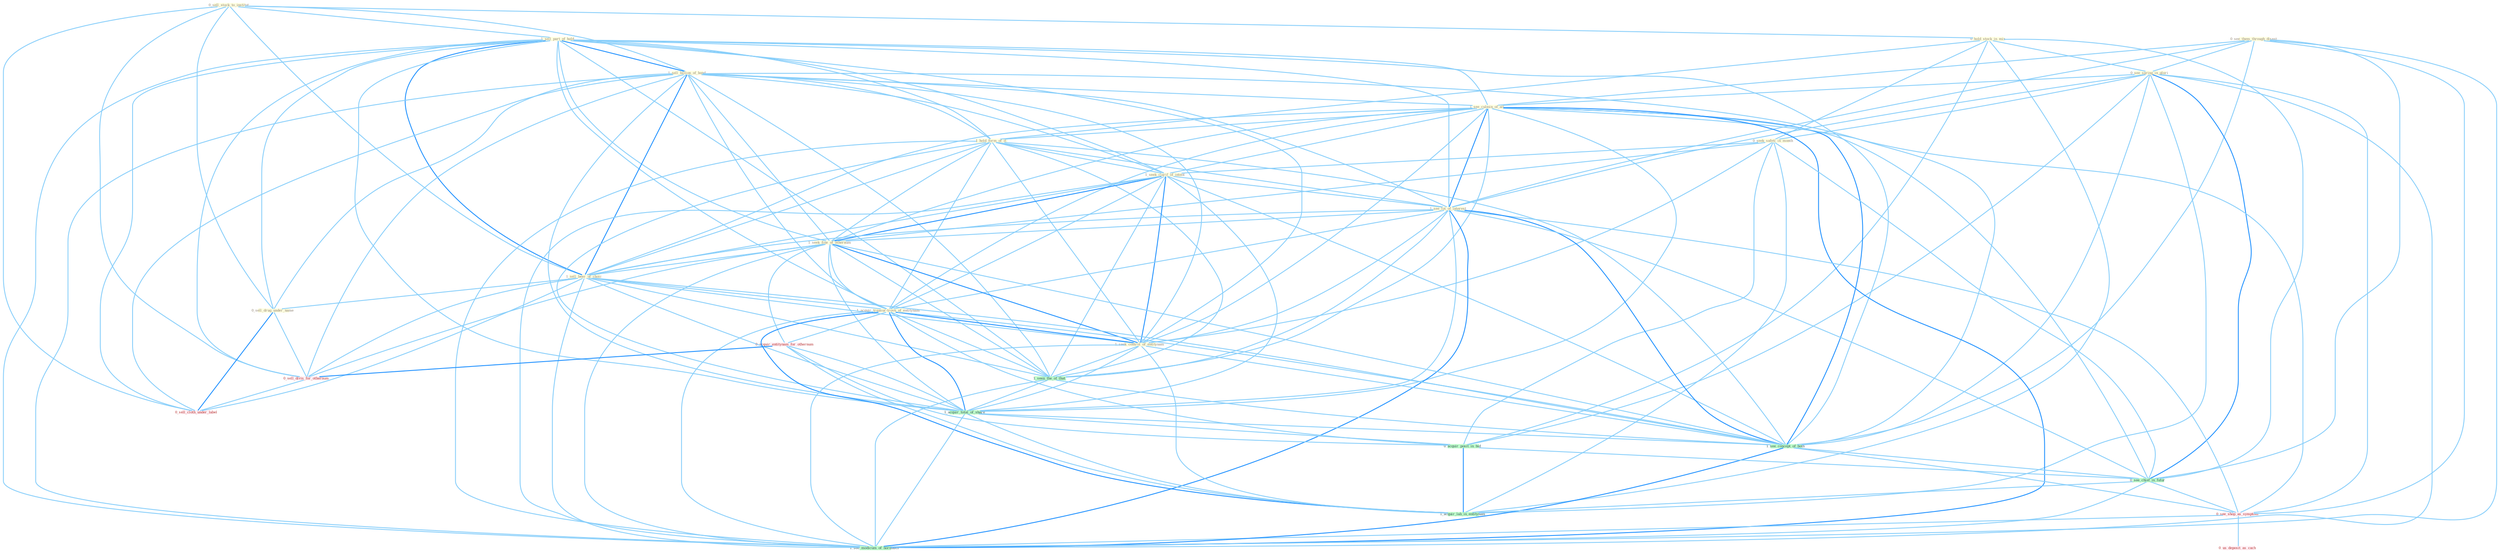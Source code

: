 Graph G{ 
    node
    [shape=polygon,style=filled,width=.5,height=.06,color="#BDFCC9",fixedsize=true,fontsize=4,
    fontcolor="#2f4f4f"];
    {node
    [color="#ffffe0", fontcolor="#8b7d6b"] "0_sell_stock_to_institut " "0_see_them_through_disast " "0_hold_stock_in_mix " "0_see_spring_in_glori " "1_sell_part_of_hold " "1_sell_billion_of_bond " "1_see_culmin_of_all " "1_hold_form_of_it " "0_seek_safeti_in_month " "1_seek_clarif_of_intent " "1_see_lot_of_interest " "1_seek_fine_of_othernum " "1_sell_beer_of_choic " "1_acquir_treasur-trove_of_entitynam " "1_seek_control_of_entitynam " "0_sell_drug_under_name "}
{node [color="#fff0f5", fontcolor="#b22222"] "0_acquir_entitynam_for_othernum " "0_sell_divis_for_othernum " "0_sell_cloth_under_label " "0_see_shop_as_symptom " "0_us_deposit_as_cach "}
edge [color="#B0E2FF"];

	"0_sell_stock_to_institut " -- "0_hold_stock_in_mix " [w="1", color="#87cefa" ];
	"0_sell_stock_to_institut " -- "1_sell_part_of_hold " [w="1", color="#87cefa" ];
	"0_sell_stock_to_institut " -- "1_sell_billion_of_bond " [w="1", color="#87cefa" ];
	"0_sell_stock_to_institut " -- "1_sell_beer_of_choic " [w="1", color="#87cefa" ];
	"0_sell_stock_to_institut " -- "0_sell_drug_under_name " [w="1", color="#87cefa" ];
	"0_sell_stock_to_institut " -- "0_sell_divis_for_othernum " [w="1", color="#87cefa" ];
	"0_sell_stock_to_institut " -- "0_sell_cloth_under_label " [w="1", color="#87cefa" ];
	"0_see_them_through_disast " -- "0_see_spring_in_glori " [w="1", color="#87cefa" ];
	"0_see_them_through_disast " -- "1_see_culmin_of_all " [w="1", color="#87cefa" ];
	"0_see_them_through_disast " -- "1_see_lot_of_interest " [w="1", color="#87cefa" ];
	"0_see_them_through_disast " -- "1_see_concept_of_both " [w="1", color="#87cefa" ];
	"0_see_them_through_disast " -- "0_see_chief_in_futur " [w="1", color="#87cefa" ];
	"0_see_them_through_disast " -- "0_see_shop_as_symptom " [w="1", color="#87cefa" ];
	"0_see_them_through_disast " -- "1_see_modicum_of_normalci " [w="1", color="#87cefa" ];
	"0_hold_stock_in_mix " -- "0_see_spring_in_glori " [w="1", color="#87cefa" ];
	"0_hold_stock_in_mix " -- "1_hold_form_of_it " [w="1", color="#87cefa" ];
	"0_hold_stock_in_mix " -- "0_seek_safeti_in_month " [w="1", color="#87cefa" ];
	"0_hold_stock_in_mix " -- "0_acquir_posit_in_bid " [w="1", color="#87cefa" ];
	"0_hold_stock_in_mix " -- "0_see_chief_in_futur " [w="1", color="#87cefa" ];
	"0_hold_stock_in_mix " -- "1_acquir_lab_in_entitynam " [w="1", color="#87cefa" ];
	"0_see_spring_in_glori " -- "1_see_culmin_of_all " [w="1", color="#87cefa" ];
	"0_see_spring_in_glori " -- "0_seek_safeti_in_month " [w="1", color="#87cefa" ];
	"0_see_spring_in_glori " -- "1_see_lot_of_interest " [w="1", color="#87cefa" ];
	"0_see_spring_in_glori " -- "0_acquir_posit_in_bid " [w="1", color="#87cefa" ];
	"0_see_spring_in_glori " -- "1_see_concept_of_both " [w="1", color="#87cefa" ];
	"0_see_spring_in_glori " -- "0_see_chief_in_futur " [w="2", color="#1e90ff" , len=0.8];
	"0_see_spring_in_glori " -- "0_see_shop_as_symptom " [w="1", color="#87cefa" ];
	"0_see_spring_in_glori " -- "1_acquir_lab_in_entitynam " [w="1", color="#87cefa" ];
	"0_see_spring_in_glori " -- "1_see_modicum_of_normalci " [w="1", color="#87cefa" ];
	"1_sell_part_of_hold " -- "1_sell_billion_of_bond " [w="2", color="#1e90ff" , len=0.8];
	"1_sell_part_of_hold " -- "1_see_culmin_of_all " [w="1", color="#87cefa" ];
	"1_sell_part_of_hold " -- "1_hold_form_of_it " [w="1", color="#87cefa" ];
	"1_sell_part_of_hold " -- "1_seek_clarif_of_intent " [w="1", color="#87cefa" ];
	"1_sell_part_of_hold " -- "1_see_lot_of_interest " [w="1", color="#87cefa" ];
	"1_sell_part_of_hold " -- "1_seek_fine_of_othernum " [w="1", color="#87cefa" ];
	"1_sell_part_of_hold " -- "1_sell_beer_of_choic " [w="2", color="#1e90ff" , len=0.8];
	"1_sell_part_of_hold " -- "1_acquir_treasur-trove_of_entitynam " [w="1", color="#87cefa" ];
	"1_sell_part_of_hold " -- "1_seek_control_of_entitynam " [w="1", color="#87cefa" ];
	"1_sell_part_of_hold " -- "0_sell_drug_under_name " [w="1", color="#87cefa" ];
	"1_sell_part_of_hold " -- "1_seen_the_of_that " [w="1", color="#87cefa" ];
	"1_sell_part_of_hold " -- "0_sell_divis_for_othernum " [w="1", color="#87cefa" ];
	"1_sell_part_of_hold " -- "1_acquir_total_of_share " [w="1", color="#87cefa" ];
	"1_sell_part_of_hold " -- "0_sell_cloth_under_label " [w="1", color="#87cefa" ];
	"1_sell_part_of_hold " -- "1_see_concept_of_both " [w="1", color="#87cefa" ];
	"1_sell_part_of_hold " -- "1_see_modicum_of_normalci " [w="1", color="#87cefa" ];
	"1_sell_billion_of_bond " -- "1_see_culmin_of_all " [w="1", color="#87cefa" ];
	"1_sell_billion_of_bond " -- "1_hold_form_of_it " [w="1", color="#87cefa" ];
	"1_sell_billion_of_bond " -- "1_seek_clarif_of_intent " [w="1", color="#87cefa" ];
	"1_sell_billion_of_bond " -- "1_see_lot_of_interest " [w="1", color="#87cefa" ];
	"1_sell_billion_of_bond " -- "1_seek_fine_of_othernum " [w="1", color="#87cefa" ];
	"1_sell_billion_of_bond " -- "1_sell_beer_of_choic " [w="2", color="#1e90ff" , len=0.8];
	"1_sell_billion_of_bond " -- "1_acquir_treasur-trove_of_entitynam " [w="1", color="#87cefa" ];
	"1_sell_billion_of_bond " -- "1_seek_control_of_entitynam " [w="1", color="#87cefa" ];
	"1_sell_billion_of_bond " -- "0_sell_drug_under_name " [w="1", color="#87cefa" ];
	"1_sell_billion_of_bond " -- "1_seen_the_of_that " [w="1", color="#87cefa" ];
	"1_sell_billion_of_bond " -- "0_sell_divis_for_othernum " [w="1", color="#87cefa" ];
	"1_sell_billion_of_bond " -- "1_acquir_total_of_share " [w="1", color="#87cefa" ];
	"1_sell_billion_of_bond " -- "0_sell_cloth_under_label " [w="1", color="#87cefa" ];
	"1_sell_billion_of_bond " -- "1_see_concept_of_both " [w="1", color="#87cefa" ];
	"1_sell_billion_of_bond " -- "1_see_modicum_of_normalci " [w="1", color="#87cefa" ];
	"1_see_culmin_of_all " -- "1_hold_form_of_it " [w="1", color="#87cefa" ];
	"1_see_culmin_of_all " -- "1_seek_clarif_of_intent " [w="1", color="#87cefa" ];
	"1_see_culmin_of_all " -- "1_see_lot_of_interest " [w="2", color="#1e90ff" , len=0.8];
	"1_see_culmin_of_all " -- "1_seek_fine_of_othernum " [w="1", color="#87cefa" ];
	"1_see_culmin_of_all " -- "1_sell_beer_of_choic " [w="1", color="#87cefa" ];
	"1_see_culmin_of_all " -- "1_acquir_treasur-trove_of_entitynam " [w="1", color="#87cefa" ];
	"1_see_culmin_of_all " -- "1_seek_control_of_entitynam " [w="1", color="#87cefa" ];
	"1_see_culmin_of_all " -- "1_seen_the_of_that " [w="1", color="#87cefa" ];
	"1_see_culmin_of_all " -- "1_acquir_total_of_share " [w="1", color="#87cefa" ];
	"1_see_culmin_of_all " -- "1_see_concept_of_both " [w="2", color="#1e90ff" , len=0.8];
	"1_see_culmin_of_all " -- "0_see_chief_in_futur " [w="1", color="#87cefa" ];
	"1_see_culmin_of_all " -- "0_see_shop_as_symptom " [w="1", color="#87cefa" ];
	"1_see_culmin_of_all " -- "1_see_modicum_of_normalci " [w="2", color="#1e90ff" , len=0.8];
	"1_hold_form_of_it " -- "1_seek_clarif_of_intent " [w="1", color="#87cefa" ];
	"1_hold_form_of_it " -- "1_see_lot_of_interest " [w="1", color="#87cefa" ];
	"1_hold_form_of_it " -- "1_seek_fine_of_othernum " [w="1", color="#87cefa" ];
	"1_hold_form_of_it " -- "1_sell_beer_of_choic " [w="1", color="#87cefa" ];
	"1_hold_form_of_it " -- "1_acquir_treasur-trove_of_entitynam " [w="1", color="#87cefa" ];
	"1_hold_form_of_it " -- "1_seek_control_of_entitynam " [w="1", color="#87cefa" ];
	"1_hold_form_of_it " -- "1_seen_the_of_that " [w="1", color="#87cefa" ];
	"1_hold_form_of_it " -- "1_acquir_total_of_share " [w="1", color="#87cefa" ];
	"1_hold_form_of_it " -- "1_see_concept_of_both " [w="1", color="#87cefa" ];
	"1_hold_form_of_it " -- "1_see_modicum_of_normalci " [w="1", color="#87cefa" ];
	"0_seek_safeti_in_month " -- "1_seek_clarif_of_intent " [w="1", color="#87cefa" ];
	"0_seek_safeti_in_month " -- "1_seek_fine_of_othernum " [w="1", color="#87cefa" ];
	"0_seek_safeti_in_month " -- "1_seek_control_of_entitynam " [w="1", color="#87cefa" ];
	"0_seek_safeti_in_month " -- "0_acquir_posit_in_bid " [w="1", color="#87cefa" ];
	"0_seek_safeti_in_month " -- "0_see_chief_in_futur " [w="1", color="#87cefa" ];
	"0_seek_safeti_in_month " -- "1_acquir_lab_in_entitynam " [w="1", color="#87cefa" ];
	"1_seek_clarif_of_intent " -- "1_see_lot_of_interest " [w="1", color="#87cefa" ];
	"1_seek_clarif_of_intent " -- "1_seek_fine_of_othernum " [w="2", color="#1e90ff" , len=0.8];
	"1_seek_clarif_of_intent " -- "1_sell_beer_of_choic " [w="1", color="#87cefa" ];
	"1_seek_clarif_of_intent " -- "1_acquir_treasur-trove_of_entitynam " [w="1", color="#87cefa" ];
	"1_seek_clarif_of_intent " -- "1_seek_control_of_entitynam " [w="2", color="#1e90ff" , len=0.8];
	"1_seek_clarif_of_intent " -- "1_seen_the_of_that " [w="1", color="#87cefa" ];
	"1_seek_clarif_of_intent " -- "1_acquir_total_of_share " [w="1", color="#87cefa" ];
	"1_seek_clarif_of_intent " -- "1_see_concept_of_both " [w="1", color="#87cefa" ];
	"1_seek_clarif_of_intent " -- "1_see_modicum_of_normalci " [w="1", color="#87cefa" ];
	"1_see_lot_of_interest " -- "1_seek_fine_of_othernum " [w="1", color="#87cefa" ];
	"1_see_lot_of_interest " -- "1_sell_beer_of_choic " [w="1", color="#87cefa" ];
	"1_see_lot_of_interest " -- "1_acquir_treasur-trove_of_entitynam " [w="1", color="#87cefa" ];
	"1_see_lot_of_interest " -- "1_seek_control_of_entitynam " [w="1", color="#87cefa" ];
	"1_see_lot_of_interest " -- "1_seen_the_of_that " [w="1", color="#87cefa" ];
	"1_see_lot_of_interest " -- "1_acquir_total_of_share " [w="1", color="#87cefa" ];
	"1_see_lot_of_interest " -- "1_see_concept_of_both " [w="2", color="#1e90ff" , len=0.8];
	"1_see_lot_of_interest " -- "0_see_chief_in_futur " [w="1", color="#87cefa" ];
	"1_see_lot_of_interest " -- "0_see_shop_as_symptom " [w="1", color="#87cefa" ];
	"1_see_lot_of_interest " -- "1_see_modicum_of_normalci " [w="2", color="#1e90ff" , len=0.8];
	"1_seek_fine_of_othernum " -- "1_sell_beer_of_choic " [w="1", color="#87cefa" ];
	"1_seek_fine_of_othernum " -- "1_acquir_treasur-trove_of_entitynam " [w="1", color="#87cefa" ];
	"1_seek_fine_of_othernum " -- "1_seek_control_of_entitynam " [w="2", color="#1e90ff" , len=0.8];
	"1_seek_fine_of_othernum " -- "0_acquir_entitynam_for_othernum " [w="1", color="#87cefa" ];
	"1_seek_fine_of_othernum " -- "1_seen_the_of_that " [w="1", color="#87cefa" ];
	"1_seek_fine_of_othernum " -- "0_sell_divis_for_othernum " [w="1", color="#87cefa" ];
	"1_seek_fine_of_othernum " -- "1_acquir_total_of_share " [w="1", color="#87cefa" ];
	"1_seek_fine_of_othernum " -- "1_see_concept_of_both " [w="1", color="#87cefa" ];
	"1_seek_fine_of_othernum " -- "1_see_modicum_of_normalci " [w="1", color="#87cefa" ];
	"1_sell_beer_of_choic " -- "1_acquir_treasur-trove_of_entitynam " [w="1", color="#87cefa" ];
	"1_sell_beer_of_choic " -- "1_seek_control_of_entitynam " [w="1", color="#87cefa" ];
	"1_sell_beer_of_choic " -- "0_sell_drug_under_name " [w="1", color="#87cefa" ];
	"1_sell_beer_of_choic " -- "1_seen_the_of_that " [w="1", color="#87cefa" ];
	"1_sell_beer_of_choic " -- "0_sell_divis_for_othernum " [w="1", color="#87cefa" ];
	"1_sell_beer_of_choic " -- "1_acquir_total_of_share " [w="1", color="#87cefa" ];
	"1_sell_beer_of_choic " -- "0_sell_cloth_under_label " [w="1", color="#87cefa" ];
	"1_sell_beer_of_choic " -- "1_see_concept_of_both " [w="1", color="#87cefa" ];
	"1_sell_beer_of_choic " -- "1_see_modicum_of_normalci " [w="1", color="#87cefa" ];
	"1_acquir_treasur-trove_of_entitynam " -- "1_seek_control_of_entitynam " [w="2", color="#1e90ff" , len=0.8];
	"1_acquir_treasur-trove_of_entitynam " -- "0_acquir_entitynam_for_othernum " [w="1", color="#87cefa" ];
	"1_acquir_treasur-trove_of_entitynam " -- "1_seen_the_of_that " [w="1", color="#87cefa" ];
	"1_acquir_treasur-trove_of_entitynam " -- "1_acquir_total_of_share " [w="2", color="#1e90ff" , len=0.8];
	"1_acquir_treasur-trove_of_entitynam " -- "0_acquir_posit_in_bid " [w="1", color="#87cefa" ];
	"1_acquir_treasur-trove_of_entitynam " -- "1_see_concept_of_both " [w="1", color="#87cefa" ];
	"1_acquir_treasur-trove_of_entitynam " -- "1_acquir_lab_in_entitynam " [w="2", color="#1e90ff" , len=0.8];
	"1_acquir_treasur-trove_of_entitynam " -- "1_see_modicum_of_normalci " [w="1", color="#87cefa" ];
	"1_seek_control_of_entitynam " -- "1_seen_the_of_that " [w="1", color="#87cefa" ];
	"1_seek_control_of_entitynam " -- "1_acquir_total_of_share " [w="1", color="#87cefa" ];
	"1_seek_control_of_entitynam " -- "1_see_concept_of_both " [w="1", color="#87cefa" ];
	"1_seek_control_of_entitynam " -- "1_acquir_lab_in_entitynam " [w="1", color="#87cefa" ];
	"1_seek_control_of_entitynam " -- "1_see_modicum_of_normalci " [w="1", color="#87cefa" ];
	"0_sell_drug_under_name " -- "0_sell_divis_for_othernum " [w="1", color="#87cefa" ];
	"0_sell_drug_under_name " -- "0_sell_cloth_under_label " [w="2", color="#1e90ff" , len=0.8];
	"0_acquir_entitynam_for_othernum " -- "0_sell_divis_for_othernum " [w="2", color="#1e90ff" , len=0.8];
	"0_acquir_entitynam_for_othernum " -- "1_acquir_total_of_share " [w="1", color="#87cefa" ];
	"0_acquir_entitynam_for_othernum " -- "0_acquir_posit_in_bid " [w="1", color="#87cefa" ];
	"0_acquir_entitynam_for_othernum " -- "1_acquir_lab_in_entitynam " [w="1", color="#87cefa" ];
	"1_seen_the_of_that " -- "1_acquir_total_of_share " [w="1", color="#87cefa" ];
	"1_seen_the_of_that " -- "1_see_concept_of_both " [w="1", color="#87cefa" ];
	"1_seen_the_of_that " -- "1_see_modicum_of_normalci " [w="1", color="#87cefa" ];
	"0_sell_divis_for_othernum " -- "0_sell_cloth_under_label " [w="1", color="#87cefa" ];
	"1_acquir_total_of_share " -- "0_acquir_posit_in_bid " [w="1", color="#87cefa" ];
	"1_acquir_total_of_share " -- "1_see_concept_of_both " [w="1", color="#87cefa" ];
	"1_acquir_total_of_share " -- "1_acquir_lab_in_entitynam " [w="1", color="#87cefa" ];
	"1_acquir_total_of_share " -- "1_see_modicum_of_normalci " [w="1", color="#87cefa" ];
	"0_acquir_posit_in_bid " -- "0_see_chief_in_futur " [w="1", color="#87cefa" ];
	"0_acquir_posit_in_bid " -- "1_acquir_lab_in_entitynam " [w="2", color="#1e90ff" , len=0.8];
	"1_see_concept_of_both " -- "0_see_chief_in_futur " [w="1", color="#87cefa" ];
	"1_see_concept_of_both " -- "0_see_shop_as_symptom " [w="1", color="#87cefa" ];
	"1_see_concept_of_both " -- "1_see_modicum_of_normalci " [w="2", color="#1e90ff" , len=0.8];
	"0_see_chief_in_futur " -- "0_see_shop_as_symptom " [w="1", color="#87cefa" ];
	"0_see_chief_in_futur " -- "1_acquir_lab_in_entitynam " [w="1", color="#87cefa" ];
	"0_see_chief_in_futur " -- "1_see_modicum_of_normalci " [w="1", color="#87cefa" ];
	"0_see_shop_as_symptom " -- "0_us_deposit_as_cach " [w="1", color="#87cefa" ];
	"0_see_shop_as_symptom " -- "1_see_modicum_of_normalci " [w="1", color="#87cefa" ];
}